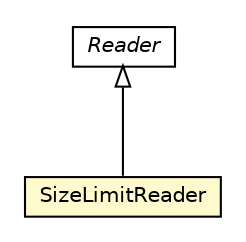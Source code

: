 #!/usr/local/bin/dot
#
# Class diagram 
# Generated by UMLGraph version 5.1 (http://www.umlgraph.org/)
#

digraph G {
	edge [fontname="Helvetica",fontsize=10,labelfontname="Helvetica",labelfontsize=10];
	node [fontname="Helvetica",fontsize=10,shape=plaintext];
	nodesep=0.25;
	ranksep=0.5;
	// com.gc.iotools.stream.reader.SizeLimitReader
	c1806 [label=<<table title="com.gc.iotools.stream.reader.SizeLimitReader" border="0" cellborder="1" cellspacing="0" cellpadding="2" port="p" bgcolor="lemonChiffon" href="./SizeLimitReader.html">
		<tr><td><table border="0" cellspacing="0" cellpadding="1">
<tr><td align="center" balign="center"> SizeLimitReader </td></tr>
		</table></td></tr>
		</table>>, fontname="Helvetica", fontcolor="black", fontsize=10.0];
	//com.gc.iotools.stream.reader.SizeLimitReader extends java.io.Reader
	c1808:p -> c1806:p [dir=back,arrowtail=empty];
	// java.io.Reader
	c1808 [label=<<table title="java.io.Reader" border="0" cellborder="1" cellspacing="0" cellpadding="2" port="p" href="http://java.sun.com/j2se/1.5.0/docs/api/java/io/Reader.html">
		<tr><td><table border="0" cellspacing="0" cellpadding="1">
<tr><td align="center" balign="center"><font face="Helvetica-Oblique"> Reader </font></td></tr>
		</table></td></tr>
		</table>>, fontname="Helvetica", fontcolor="black", fontsize=10.0];
}

